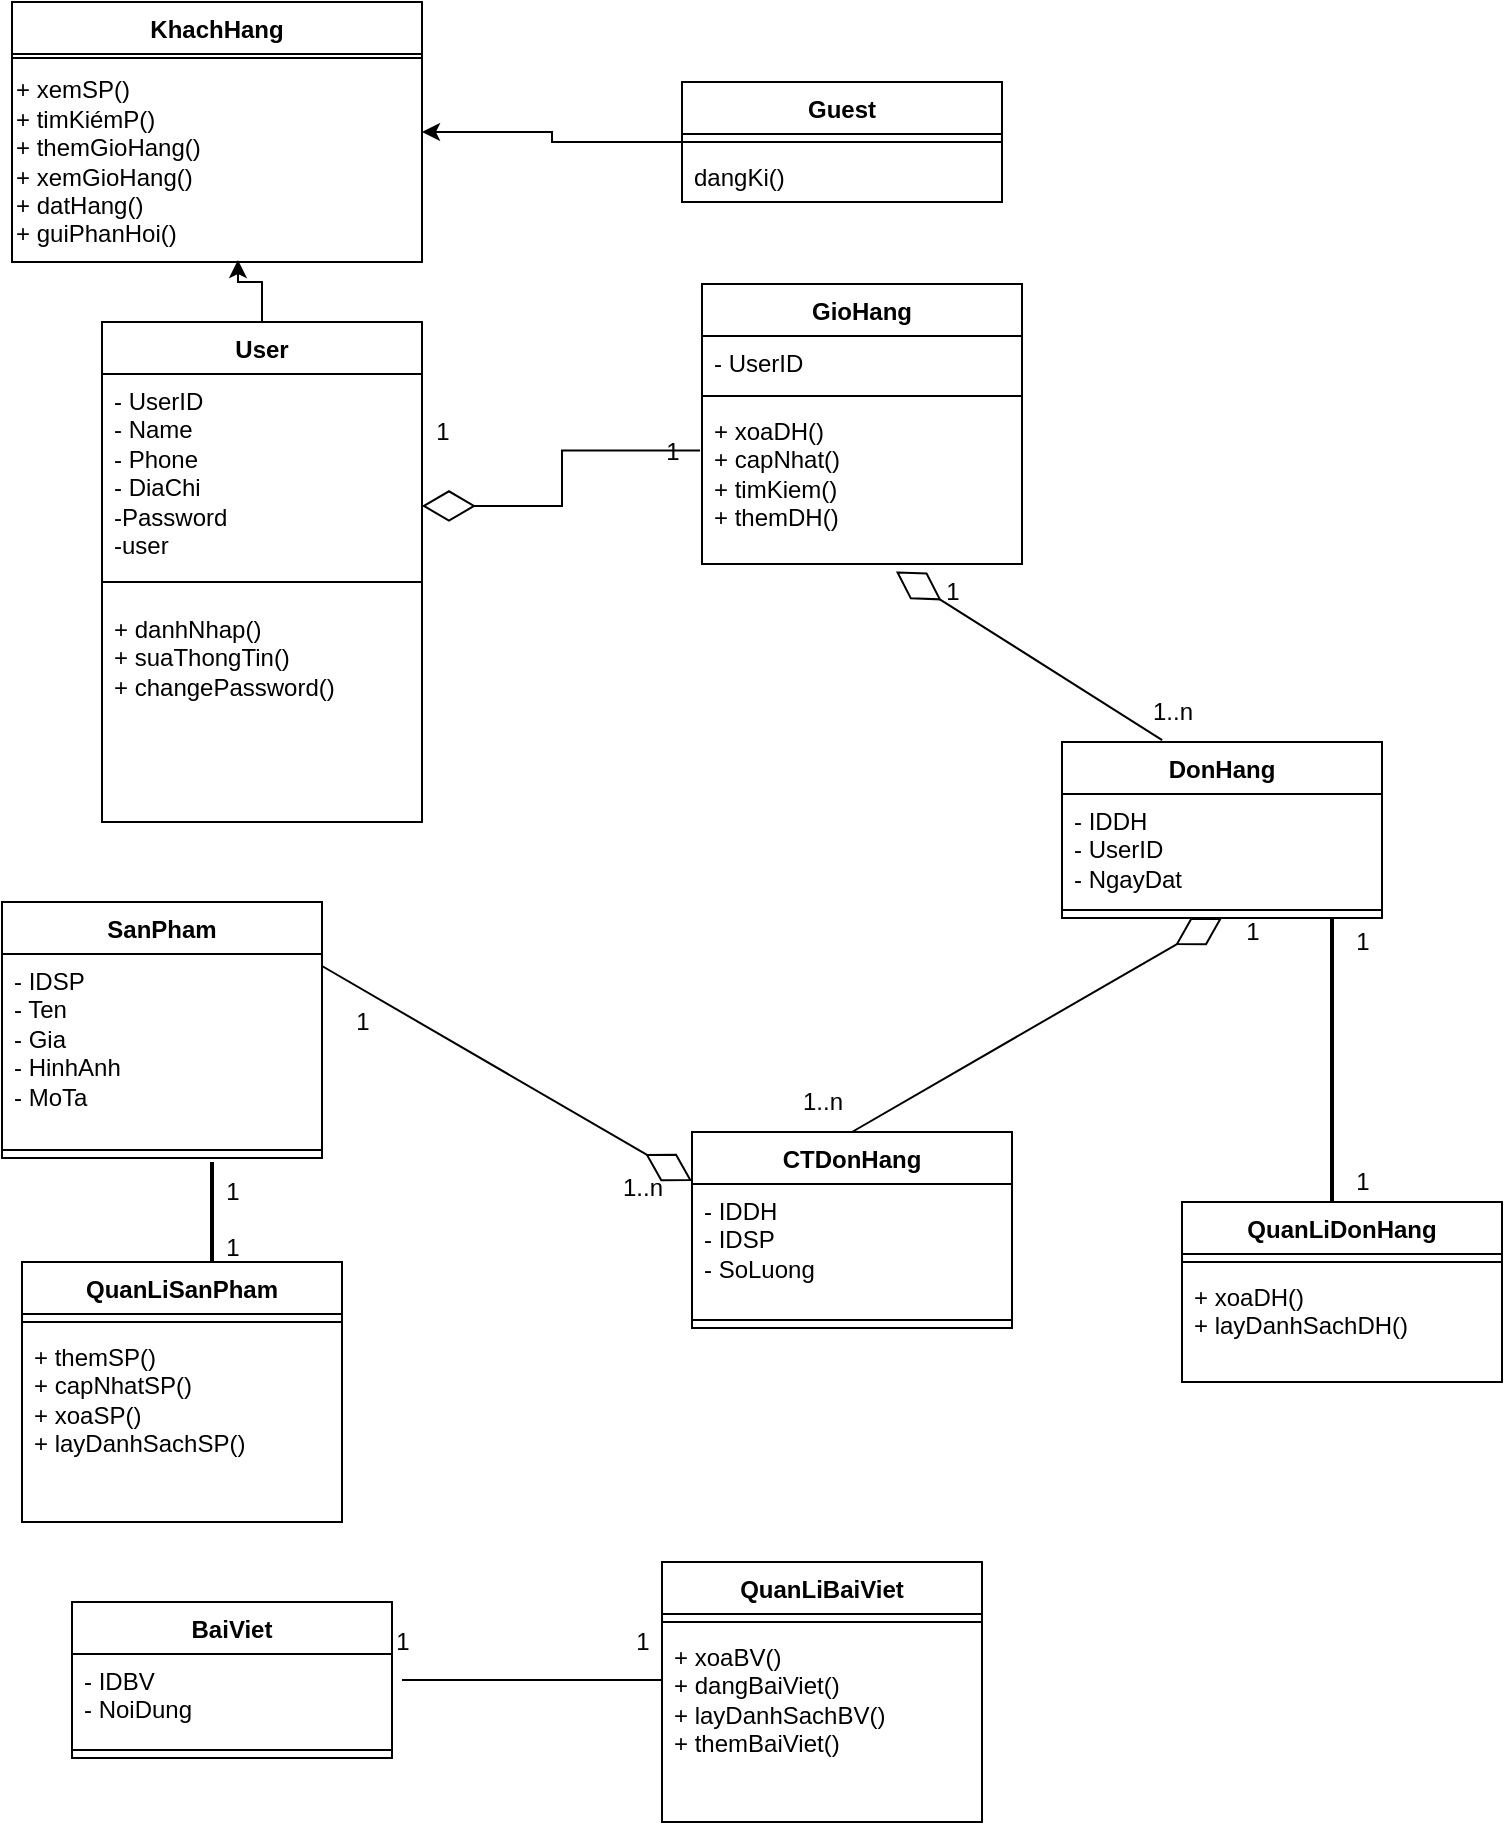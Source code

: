 <mxfile version="21.0.10" type="github">
  <diagram name="Page-1" id="jINwdqk66DMcaBhefttW">
    <mxGraphModel dx="823" dy="452" grid="1" gridSize="10" guides="1" tooltips="1" connect="1" arrows="1" fold="1" page="1" pageScale="1" pageWidth="850" pageHeight="1100" math="0" shadow="0">
      <root>
        <mxCell id="0" />
        <mxCell id="1" parent="0" />
        <mxCell id="tOMoxlkObsfpbXWG7EUW-1" value="KhachHang" style="swimlane;fontStyle=1;align=center;verticalAlign=top;childLayout=stackLayout;horizontal=1;startSize=26;horizontalStack=0;resizeParent=1;resizeParentMax=0;resizeLast=0;collapsible=1;marginBottom=0;whiteSpace=wrap;html=1;" parent="1" vertex="1">
          <mxGeometry x="35" width="205" height="130" as="geometry" />
        </mxCell>
        <mxCell id="tOMoxlkObsfpbXWG7EUW-3" value="" style="line;strokeWidth=1;fillColor=none;align=left;verticalAlign=middle;spacingTop=-1;spacingLeft=3;spacingRight=3;rotatable=0;labelPosition=right;points=[];portConstraint=eastwest;strokeColor=inherit;" parent="tOMoxlkObsfpbXWG7EUW-1" vertex="1">
          <mxGeometry y="26" width="205" height="4" as="geometry" />
        </mxCell>
        <mxCell id="pA6Jrh5P_2wQihIdZs5N-2" value="+ xemSP()&lt;br&gt;+ timKiémP()&lt;br&gt;+ themGioHang()&lt;br style=&quot;border-color: var(--border-color);&quot;&gt;+ xemGioHang()&lt;br style=&quot;border-color: var(--border-color);&quot;&gt;&lt;span style=&quot;&quot;&gt;+ datHang()&lt;/span&gt;&lt;br style=&quot;border-color: var(--border-color);&quot;&gt;&lt;span style=&quot;&quot;&gt;+ guiPhanHoi()&lt;/span&gt;" style="text;html=1;align=left;verticalAlign=middle;resizable=0;points=[];autosize=1;strokeColor=none;fillColor=none;" vertex="1" parent="tOMoxlkObsfpbXWG7EUW-1">
          <mxGeometry y="30" width="205" height="100" as="geometry" />
        </mxCell>
        <mxCell id="tOMoxlkObsfpbXWG7EUW-9" style="edgeStyle=orthogonalEdgeStyle;rounded=0;orthogonalLoop=1;jettySize=auto;html=1;exitX=0;exitY=0.5;exitDx=0;exitDy=0;entryX=1;entryY=0.5;entryDx=0;entryDy=0;" parent="1" source="tOMoxlkObsfpbXWG7EUW-5" target="tOMoxlkObsfpbXWG7EUW-1" edge="1">
          <mxGeometry relative="1" as="geometry" />
        </mxCell>
        <mxCell id="tOMoxlkObsfpbXWG7EUW-5" value="Guest" style="swimlane;fontStyle=1;align=center;verticalAlign=top;childLayout=stackLayout;horizontal=1;startSize=26;horizontalStack=0;resizeParent=1;resizeParentMax=0;resizeLast=0;collapsible=1;marginBottom=0;whiteSpace=wrap;html=1;" parent="1" vertex="1">
          <mxGeometry x="370" y="40" width="160" height="60" as="geometry" />
        </mxCell>
        <mxCell id="tOMoxlkObsfpbXWG7EUW-7" value="" style="line;strokeWidth=1;fillColor=none;align=left;verticalAlign=middle;spacingTop=-1;spacingLeft=3;spacingRight=3;rotatable=0;labelPosition=right;points=[];portConstraint=eastwest;strokeColor=inherit;" parent="tOMoxlkObsfpbXWG7EUW-5" vertex="1">
          <mxGeometry y="26" width="160" height="8" as="geometry" />
        </mxCell>
        <mxCell id="tOMoxlkObsfpbXWG7EUW-8" value="dangKi()" style="text;strokeColor=none;fillColor=none;align=left;verticalAlign=top;spacingLeft=4;spacingRight=4;overflow=hidden;rotatable=0;points=[[0,0.5],[1,0.5]];portConstraint=eastwest;whiteSpace=wrap;html=1;" parent="tOMoxlkObsfpbXWG7EUW-5" vertex="1">
          <mxGeometry y="34" width="160" height="26" as="geometry" />
        </mxCell>
        <mxCell id="tOMoxlkObsfpbXWG7EUW-18" style="edgeStyle=orthogonalEdgeStyle;rounded=0;orthogonalLoop=1;jettySize=auto;html=1;exitX=0.5;exitY=0;exitDx=0;exitDy=0;entryX=0.551;entryY=0.99;entryDx=0;entryDy=0;entryPerimeter=0;" parent="1" source="tOMoxlkObsfpbXWG7EUW-10" target="pA6Jrh5P_2wQihIdZs5N-2" edge="1">
          <mxGeometry relative="1" as="geometry">
            <mxPoint x="150" y="140" as="targetPoint" />
            <Array as="points">
              <mxPoint x="160" y="140" />
              <mxPoint x="148" y="140" />
            </Array>
          </mxGeometry>
        </mxCell>
        <mxCell id="tOMoxlkObsfpbXWG7EUW-10" value="User" style="swimlane;fontStyle=1;align=center;verticalAlign=top;childLayout=stackLayout;horizontal=1;startSize=26;horizontalStack=0;resizeParent=1;resizeParentMax=0;resizeLast=0;collapsible=1;marginBottom=0;whiteSpace=wrap;html=1;" parent="1" vertex="1">
          <mxGeometry x="80" y="160" width="160" height="250" as="geometry" />
        </mxCell>
        <mxCell id="tOMoxlkObsfpbXWG7EUW-11" value="- UserID&lt;br&gt;- Name&lt;br&gt;- Phone&lt;br&gt;- DiaChi&lt;br&gt;-Password&lt;br&gt;-user" style="text;strokeColor=none;fillColor=none;align=left;verticalAlign=top;spacingLeft=4;spacingRight=4;overflow=hidden;rotatable=0;points=[[0,0.5],[1,0.5]];portConstraint=eastwest;whiteSpace=wrap;html=1;" parent="tOMoxlkObsfpbXWG7EUW-10" vertex="1">
          <mxGeometry y="26" width="160" height="94" as="geometry" />
        </mxCell>
        <mxCell id="tOMoxlkObsfpbXWG7EUW-12" value="" style="line;strokeWidth=1;fillColor=none;align=left;verticalAlign=middle;spacingTop=-1;spacingLeft=3;spacingRight=3;rotatable=0;labelPosition=right;points=[];portConstraint=eastwest;strokeColor=inherit;" parent="tOMoxlkObsfpbXWG7EUW-10" vertex="1">
          <mxGeometry y="120" width="160" height="20" as="geometry" />
        </mxCell>
        <mxCell id="tOMoxlkObsfpbXWG7EUW-13" value="+ danhNhap()&lt;br&gt;+ suaThongTin()&lt;br&gt;+ changePassword()" style="text;strokeColor=none;fillColor=none;align=left;verticalAlign=top;spacingLeft=4;spacingRight=4;overflow=hidden;rotatable=0;points=[[0,0.5],[1,0.5]];portConstraint=eastwest;whiteSpace=wrap;html=1;" parent="tOMoxlkObsfpbXWG7EUW-10" vertex="1">
          <mxGeometry y="140" width="160" height="110" as="geometry" />
        </mxCell>
        <mxCell id="tOMoxlkObsfpbXWG7EUW-14" value="GioHang" style="swimlane;fontStyle=1;align=center;verticalAlign=top;childLayout=stackLayout;horizontal=1;startSize=26;horizontalStack=0;resizeParent=1;resizeParentMax=0;resizeLast=0;collapsible=1;marginBottom=0;whiteSpace=wrap;html=1;" parent="1" vertex="1">
          <mxGeometry x="380" y="141" width="160" height="140" as="geometry" />
        </mxCell>
        <mxCell id="tOMoxlkObsfpbXWG7EUW-15" value="- UserID" style="text;strokeColor=none;fillColor=none;align=left;verticalAlign=top;spacingLeft=4;spacingRight=4;overflow=hidden;rotatable=0;points=[[0,0.5],[1,0.5]];portConstraint=eastwest;whiteSpace=wrap;html=1;" parent="tOMoxlkObsfpbXWG7EUW-14" vertex="1">
          <mxGeometry y="26" width="160" height="26" as="geometry" />
        </mxCell>
        <mxCell id="tOMoxlkObsfpbXWG7EUW-16" value="" style="line;strokeWidth=1;fillColor=none;align=left;verticalAlign=middle;spacingTop=-1;spacingLeft=3;spacingRight=3;rotatable=0;labelPosition=right;points=[];portConstraint=eastwest;strokeColor=inherit;" parent="tOMoxlkObsfpbXWG7EUW-14" vertex="1">
          <mxGeometry y="52" width="160" height="8" as="geometry" />
        </mxCell>
        <mxCell id="tOMoxlkObsfpbXWG7EUW-17" value="+ xoaDH()&lt;br&gt;+ capNhat()&lt;br&gt;+ timKiem()&lt;br&gt;+ themDH()&lt;br&gt;" style="text;strokeColor=none;fillColor=none;align=left;verticalAlign=top;spacingLeft=4;spacingRight=4;overflow=hidden;rotatable=0;points=[[0,0.5],[1,0.5]];portConstraint=eastwest;whiteSpace=wrap;html=1;" parent="tOMoxlkObsfpbXWG7EUW-14" vertex="1">
          <mxGeometry y="60" width="160" height="80" as="geometry" />
        </mxCell>
        <mxCell id="tOMoxlkObsfpbXWG7EUW-20" value="" style="endArrow=diamondThin;endFill=0;endSize=24;html=1;rounded=0;edgeStyle=orthogonalEdgeStyle;exitX=-0.006;exitY=0.291;exitDx=0;exitDy=0;exitPerimeter=0;entryX=1;entryY=0.702;entryDx=0;entryDy=0;entryPerimeter=0;" parent="1" source="tOMoxlkObsfpbXWG7EUW-17" target="tOMoxlkObsfpbXWG7EUW-11" edge="1">
          <mxGeometry width="160" relative="1" as="geometry">
            <mxPoint x="290" y="380" as="sourcePoint" />
            <mxPoint x="450" y="380" as="targetPoint" />
          </mxGeometry>
        </mxCell>
        <mxCell id="tOMoxlkObsfpbXWG7EUW-25" value="1" style="text;html=1;align=center;verticalAlign=middle;resizable=0;points=[];autosize=1;strokeColor=none;fillColor=none;" parent="1" vertex="1">
          <mxGeometry x="235" y="200" width="30" height="30" as="geometry" />
        </mxCell>
        <mxCell id="tOMoxlkObsfpbXWG7EUW-26" value="1" style="text;html=1;align=center;verticalAlign=middle;resizable=0;points=[];autosize=1;strokeColor=none;fillColor=none;" parent="1" vertex="1">
          <mxGeometry x="350" y="210" width="30" height="30" as="geometry" />
        </mxCell>
        <mxCell id="tOMoxlkObsfpbXWG7EUW-27" value="DonHang" style="swimlane;fontStyle=1;align=center;verticalAlign=top;childLayout=stackLayout;horizontal=1;startSize=26;horizontalStack=0;resizeParent=1;resizeParentMax=0;resizeLast=0;collapsible=1;marginBottom=0;whiteSpace=wrap;html=1;" parent="1" vertex="1">
          <mxGeometry x="560" y="370" width="160" height="88" as="geometry" />
        </mxCell>
        <mxCell id="tOMoxlkObsfpbXWG7EUW-28" value="- IDDH&lt;br&gt;- UserID&lt;br&gt;- NgayDat" style="text;strokeColor=none;fillColor=none;align=left;verticalAlign=top;spacingLeft=4;spacingRight=4;overflow=hidden;rotatable=0;points=[[0,0.5],[1,0.5]];portConstraint=eastwest;whiteSpace=wrap;html=1;" parent="tOMoxlkObsfpbXWG7EUW-27" vertex="1">
          <mxGeometry y="26" width="160" height="54" as="geometry" />
        </mxCell>
        <mxCell id="tOMoxlkObsfpbXWG7EUW-29" value="" style="line;strokeWidth=1;fillColor=none;align=left;verticalAlign=middle;spacingTop=-1;spacingLeft=3;spacingRight=3;rotatable=0;labelPosition=right;points=[];portConstraint=eastwest;strokeColor=inherit;" parent="tOMoxlkObsfpbXWG7EUW-27" vertex="1">
          <mxGeometry y="80" width="160" height="8" as="geometry" />
        </mxCell>
        <mxCell id="tOMoxlkObsfpbXWG7EUW-32" value="1..n" style="text;html=1;align=center;verticalAlign=middle;resizable=0;points=[];autosize=1;strokeColor=none;fillColor=none;" parent="1" vertex="1">
          <mxGeometry x="595" y="340" width="40" height="30" as="geometry" />
        </mxCell>
        <mxCell id="tOMoxlkObsfpbXWG7EUW-33" value="1" style="text;html=1;align=center;verticalAlign=middle;resizable=0;points=[];autosize=1;strokeColor=none;fillColor=none;" parent="1" vertex="1">
          <mxGeometry x="490" y="280" width="30" height="30" as="geometry" />
        </mxCell>
        <mxCell id="tOMoxlkObsfpbXWG7EUW-34" value="CTDonHang" style="swimlane;fontStyle=1;align=center;verticalAlign=top;childLayout=stackLayout;horizontal=1;startSize=26;horizontalStack=0;resizeParent=1;resizeParentMax=0;resizeLast=0;collapsible=1;marginBottom=0;whiteSpace=wrap;html=1;" parent="1" vertex="1">
          <mxGeometry x="375" y="565" width="160" height="98" as="geometry" />
        </mxCell>
        <mxCell id="tOMoxlkObsfpbXWG7EUW-35" value="- IDDH&lt;br&gt;- IDSP&lt;br&gt;- SoLuong" style="text;strokeColor=none;fillColor=none;align=left;verticalAlign=top;spacingLeft=4;spacingRight=4;overflow=hidden;rotatable=0;points=[[0,0.5],[1,0.5]];portConstraint=eastwest;whiteSpace=wrap;html=1;" parent="tOMoxlkObsfpbXWG7EUW-34" vertex="1">
          <mxGeometry y="26" width="160" height="64" as="geometry" />
        </mxCell>
        <mxCell id="tOMoxlkObsfpbXWG7EUW-36" value="" style="line;strokeWidth=1;fillColor=none;align=left;verticalAlign=middle;spacingTop=-1;spacingLeft=3;spacingRight=3;rotatable=0;labelPosition=right;points=[];portConstraint=eastwest;strokeColor=inherit;" parent="tOMoxlkObsfpbXWG7EUW-34" vertex="1">
          <mxGeometry y="90" width="160" height="8" as="geometry" />
        </mxCell>
        <mxCell id="tOMoxlkObsfpbXWG7EUW-38" value="" style="endArrow=diamondThin;endFill=0;endSize=24;html=1;rounded=0;entryX=0.5;entryY=1;entryDx=0;entryDy=0;exitX=0.5;exitY=0;exitDx=0;exitDy=0;" parent="1" source="tOMoxlkObsfpbXWG7EUW-34" target="tOMoxlkObsfpbXWG7EUW-27" edge="1">
          <mxGeometry width="160" relative="1" as="geometry">
            <mxPoint x="290" y="580" as="sourcePoint" />
            <mxPoint x="450" y="580" as="targetPoint" />
          </mxGeometry>
        </mxCell>
        <mxCell id="tOMoxlkObsfpbXWG7EUW-31" value="" style="endArrow=diamondThin;endFill=0;endSize=24;html=1;rounded=0;entryX=0.606;entryY=1.047;entryDx=0;entryDy=0;exitX=0.313;exitY=-0.011;exitDx=0;exitDy=0;exitPerimeter=0;entryPerimeter=0;" parent="1" source="tOMoxlkObsfpbXWG7EUW-27" target="tOMoxlkObsfpbXWG7EUW-17" edge="1">
          <mxGeometry width="160" relative="1" as="geometry">
            <mxPoint x="290" y="440" as="sourcePoint" />
            <mxPoint x="450" y="420" as="targetPoint" />
          </mxGeometry>
        </mxCell>
        <mxCell id="tOMoxlkObsfpbXWG7EUW-39" value="1" style="text;html=1;align=center;verticalAlign=middle;resizable=0;points=[];autosize=1;strokeColor=none;fillColor=none;" parent="1" vertex="1">
          <mxGeometry x="640" y="450" width="30" height="30" as="geometry" />
        </mxCell>
        <mxCell id="tOMoxlkObsfpbXWG7EUW-40" value="1..n" style="text;html=1;align=center;verticalAlign=middle;resizable=0;points=[];autosize=1;strokeColor=none;fillColor=none;" parent="1" vertex="1">
          <mxGeometry x="420" y="535" width="40" height="30" as="geometry" />
        </mxCell>
        <mxCell id="tOMoxlkObsfpbXWG7EUW-41" value="SanPham" style="swimlane;fontStyle=1;align=center;verticalAlign=top;childLayout=stackLayout;horizontal=1;startSize=26;horizontalStack=0;resizeParent=1;resizeParentMax=0;resizeLast=0;collapsible=1;marginBottom=0;whiteSpace=wrap;html=1;" parent="1" vertex="1">
          <mxGeometry x="30" y="450" width="160" height="128" as="geometry" />
        </mxCell>
        <mxCell id="tOMoxlkObsfpbXWG7EUW-42" value="- IDSP&lt;br&gt;- Ten&lt;br&gt;- Gia&lt;br&gt;- HinhAnh&lt;br&gt;- MoTa" style="text;strokeColor=none;fillColor=none;align=left;verticalAlign=top;spacingLeft=4;spacingRight=4;overflow=hidden;rotatable=0;points=[[0,0.5],[1,0.5]];portConstraint=eastwest;whiteSpace=wrap;html=1;" parent="tOMoxlkObsfpbXWG7EUW-41" vertex="1">
          <mxGeometry y="26" width="160" height="94" as="geometry" />
        </mxCell>
        <mxCell id="tOMoxlkObsfpbXWG7EUW-43" value="" style="line;strokeWidth=1;fillColor=none;align=left;verticalAlign=middle;spacingTop=-1;spacingLeft=3;spacingRight=3;rotatable=0;labelPosition=right;points=[];portConstraint=eastwest;strokeColor=inherit;" parent="tOMoxlkObsfpbXWG7EUW-41" vertex="1">
          <mxGeometry y="120" width="160" height="8" as="geometry" />
        </mxCell>
        <mxCell id="tOMoxlkObsfpbXWG7EUW-45" value="" style="endArrow=diamondThin;endFill=0;endSize=24;html=1;rounded=0;entryX=0;entryY=0.25;entryDx=0;entryDy=0;exitX=1;exitY=0.25;exitDx=0;exitDy=0;" parent="1" source="tOMoxlkObsfpbXWG7EUW-41" target="tOMoxlkObsfpbXWG7EUW-34" edge="1">
          <mxGeometry width="160" relative="1" as="geometry">
            <mxPoint x="290" y="580" as="sourcePoint" />
            <mxPoint x="450" y="580" as="targetPoint" />
          </mxGeometry>
        </mxCell>
        <mxCell id="tOMoxlkObsfpbXWG7EUW-47" value="1..n" style="text;html=1;align=center;verticalAlign=middle;resizable=0;points=[];autosize=1;strokeColor=none;fillColor=none;" parent="1" vertex="1">
          <mxGeometry x="330" y="578" width="40" height="30" as="geometry" />
        </mxCell>
        <mxCell id="tOMoxlkObsfpbXWG7EUW-52" value="1" style="text;html=1;align=center;verticalAlign=middle;resizable=0;points=[];autosize=1;strokeColor=none;fillColor=none;" parent="1" vertex="1">
          <mxGeometry x="195" y="495" width="30" height="30" as="geometry" />
        </mxCell>
        <mxCell id="tOMoxlkObsfpbXWG7EUW-53" value="BaiViet" style="swimlane;fontStyle=1;align=center;verticalAlign=top;childLayout=stackLayout;horizontal=1;startSize=26;horizontalStack=0;resizeParent=1;resizeParentMax=0;resizeLast=0;collapsible=1;marginBottom=0;whiteSpace=wrap;html=1;" parent="1" vertex="1">
          <mxGeometry x="65" y="800" width="160" height="78" as="geometry" />
        </mxCell>
        <mxCell id="tOMoxlkObsfpbXWG7EUW-54" value="- IDBV&lt;br&gt;- NoiDung" style="text;strokeColor=none;fillColor=none;align=left;verticalAlign=top;spacingLeft=4;spacingRight=4;overflow=hidden;rotatable=0;points=[[0,0.5],[1,0.5]];portConstraint=eastwest;whiteSpace=wrap;html=1;" parent="tOMoxlkObsfpbXWG7EUW-53" vertex="1">
          <mxGeometry y="26" width="160" height="44" as="geometry" />
        </mxCell>
        <mxCell id="tOMoxlkObsfpbXWG7EUW-55" value="" style="line;strokeWidth=1;fillColor=none;align=left;verticalAlign=middle;spacingTop=-1;spacingLeft=3;spacingRight=3;rotatable=0;labelPosition=right;points=[];portConstraint=eastwest;strokeColor=inherit;" parent="tOMoxlkObsfpbXWG7EUW-53" vertex="1">
          <mxGeometry y="70" width="160" height="8" as="geometry" />
        </mxCell>
        <mxCell id="tOMoxlkObsfpbXWG7EUW-57" value="QuanLiBaiViet" style="swimlane;fontStyle=1;align=center;verticalAlign=top;childLayout=stackLayout;horizontal=1;startSize=26;horizontalStack=0;resizeParent=1;resizeParentMax=0;resizeLast=0;collapsible=1;marginBottom=0;whiteSpace=wrap;html=1;" parent="1" vertex="1">
          <mxGeometry x="360" y="780" width="160" height="130" as="geometry" />
        </mxCell>
        <mxCell id="tOMoxlkObsfpbXWG7EUW-59" value="" style="line;strokeWidth=1;fillColor=none;align=left;verticalAlign=middle;spacingTop=-1;spacingLeft=3;spacingRight=3;rotatable=0;labelPosition=right;points=[];portConstraint=eastwest;strokeColor=inherit;" parent="tOMoxlkObsfpbXWG7EUW-57" vertex="1">
          <mxGeometry y="26" width="160" height="8" as="geometry" />
        </mxCell>
        <mxCell id="tOMoxlkObsfpbXWG7EUW-60" value="+ xoaBV()&lt;br&gt;+ dangBaiViet()&lt;br&gt;+ layDanhSachBV()&lt;br&gt;+ themBaiViet()" style="text;strokeColor=none;fillColor=none;align=left;verticalAlign=top;spacingLeft=4;spacingRight=4;overflow=hidden;rotatable=0;points=[[0,0.5],[1,0.5]];portConstraint=eastwest;whiteSpace=wrap;html=1;" parent="tOMoxlkObsfpbXWG7EUW-57" vertex="1">
          <mxGeometry y="34" width="160" height="96" as="geometry" />
        </mxCell>
        <mxCell id="tOMoxlkObsfpbXWG7EUW-62" value="" style="line;strokeWidth=1;fillColor=none;align=left;verticalAlign=middle;spacingTop=-1;spacingLeft=3;spacingRight=3;rotatable=0;labelPosition=right;points=[];portConstraint=eastwest;strokeColor=inherit;" parent="1" vertex="1">
          <mxGeometry x="230" y="835" width="130" height="8" as="geometry" />
        </mxCell>
        <mxCell id="tOMoxlkObsfpbXWG7EUW-63" value="1" style="text;html=1;align=center;verticalAlign=middle;resizable=0;points=[];autosize=1;strokeColor=none;fillColor=none;" parent="1" vertex="1">
          <mxGeometry x="215" y="805" width="30" height="30" as="geometry" />
        </mxCell>
        <mxCell id="tOMoxlkObsfpbXWG7EUW-64" value="1" style="text;html=1;align=center;verticalAlign=middle;resizable=0;points=[];autosize=1;strokeColor=none;fillColor=none;" parent="1" vertex="1">
          <mxGeometry x="335" y="805" width="30" height="30" as="geometry" />
        </mxCell>
        <mxCell id="tOMoxlkObsfpbXWG7EUW-65" value="QuanLiSanPham" style="swimlane;fontStyle=1;align=center;verticalAlign=top;childLayout=stackLayout;horizontal=1;startSize=26;horizontalStack=0;resizeParent=1;resizeParentMax=0;resizeLast=0;collapsible=1;marginBottom=0;whiteSpace=wrap;html=1;" parent="1" vertex="1">
          <mxGeometry x="40" y="630" width="160" height="130" as="geometry" />
        </mxCell>
        <mxCell id="tOMoxlkObsfpbXWG7EUW-67" value="" style="line;strokeWidth=1;fillColor=none;align=left;verticalAlign=middle;spacingTop=-1;spacingLeft=3;spacingRight=3;rotatable=0;labelPosition=right;points=[];portConstraint=eastwest;strokeColor=inherit;" parent="tOMoxlkObsfpbXWG7EUW-65" vertex="1">
          <mxGeometry y="26" width="160" height="8" as="geometry" />
        </mxCell>
        <mxCell id="tOMoxlkObsfpbXWG7EUW-68" value="+ themSP()&lt;br&gt;+ capNhatSP()&lt;br&gt;+ xoaSP()&lt;br&gt;+ layDanhSachSP()" style="text;strokeColor=none;fillColor=none;align=left;verticalAlign=top;spacingLeft=4;spacingRight=4;overflow=hidden;rotatable=0;points=[[0,0.5],[1,0.5]];portConstraint=eastwest;whiteSpace=wrap;html=1;" parent="tOMoxlkObsfpbXWG7EUW-65" vertex="1">
          <mxGeometry y="34" width="160" height="96" as="geometry" />
        </mxCell>
        <mxCell id="tOMoxlkObsfpbXWG7EUW-70" value="" style="line;strokeWidth=2;direction=south;html=1;" parent="1" vertex="1">
          <mxGeometry x="130" y="580" width="10" height="50" as="geometry" />
        </mxCell>
        <mxCell id="tOMoxlkObsfpbXWG7EUW-71" value="1" style="text;html=1;align=center;verticalAlign=middle;resizable=0;points=[];autosize=1;strokeColor=none;fillColor=none;" parent="1" vertex="1">
          <mxGeometry x="130" y="580" width="30" height="30" as="geometry" />
        </mxCell>
        <mxCell id="tOMoxlkObsfpbXWG7EUW-72" value="1" style="text;html=1;align=center;verticalAlign=middle;resizable=0;points=[];autosize=1;strokeColor=none;fillColor=none;" parent="1" vertex="1">
          <mxGeometry x="130" y="608" width="30" height="30" as="geometry" />
        </mxCell>
        <mxCell id="tOMoxlkObsfpbXWG7EUW-74" value="QuanLiDonHang" style="swimlane;fontStyle=1;align=center;verticalAlign=top;childLayout=stackLayout;horizontal=1;startSize=26;horizontalStack=0;resizeParent=1;resizeParentMax=0;resizeLast=0;collapsible=1;marginBottom=0;whiteSpace=wrap;html=1;" parent="1" vertex="1">
          <mxGeometry x="620" y="600" width="160" height="90" as="geometry" />
        </mxCell>
        <mxCell id="tOMoxlkObsfpbXWG7EUW-76" value="" style="line;strokeWidth=1;fillColor=none;align=left;verticalAlign=middle;spacingTop=-1;spacingLeft=3;spacingRight=3;rotatable=0;labelPosition=right;points=[];portConstraint=eastwest;strokeColor=inherit;" parent="tOMoxlkObsfpbXWG7EUW-74" vertex="1">
          <mxGeometry y="26" width="160" height="8" as="geometry" />
        </mxCell>
        <mxCell id="tOMoxlkObsfpbXWG7EUW-77" value="+ xoaDH()&lt;br&gt;+ layDanhSachDH()" style="text;strokeColor=none;fillColor=none;align=left;verticalAlign=top;spacingLeft=4;spacingRight=4;overflow=hidden;rotatable=0;points=[[0,0.5],[1,0.5]];portConstraint=eastwest;whiteSpace=wrap;html=1;" parent="tOMoxlkObsfpbXWG7EUW-74" vertex="1">
          <mxGeometry y="34" width="160" height="56" as="geometry" />
        </mxCell>
        <mxCell id="tOMoxlkObsfpbXWG7EUW-78" value="" style="line;strokeWidth=2;direction=south;html=1;" parent="1" vertex="1">
          <mxGeometry x="690" y="458" width="10" height="142" as="geometry" />
        </mxCell>
        <mxCell id="tOMoxlkObsfpbXWG7EUW-79" value="1" style="text;html=1;align=center;verticalAlign=middle;resizable=0;points=[];autosize=1;strokeColor=none;fillColor=none;" parent="1" vertex="1">
          <mxGeometry x="695" y="455" width="30" height="30" as="geometry" />
        </mxCell>
        <mxCell id="tOMoxlkObsfpbXWG7EUW-80" value="1" style="text;html=1;align=center;verticalAlign=middle;resizable=0;points=[];autosize=1;strokeColor=none;fillColor=none;" parent="1" vertex="1">
          <mxGeometry x="695" y="575" width="30" height="30" as="geometry" />
        </mxCell>
      </root>
    </mxGraphModel>
  </diagram>
</mxfile>
